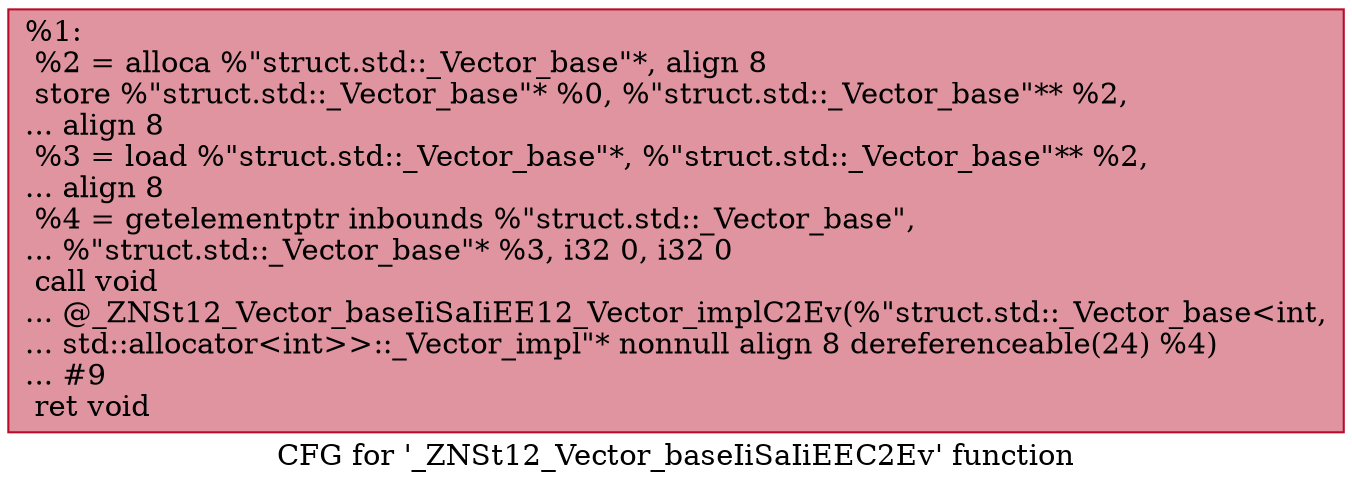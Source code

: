 digraph "CFG for '_ZNSt12_Vector_baseIiSaIiEEC2Ev' function" {
	label="CFG for '_ZNSt12_Vector_baseIiSaIiEEC2Ev' function";

	Node0x557cfa4541d0 [shape=record,color="#b70d28ff", style=filled, fillcolor="#b70d2870",label="{%1:\l  %2 = alloca %\"struct.std::_Vector_base\"*, align 8\l  store %\"struct.std::_Vector_base\"* %0, %\"struct.std::_Vector_base\"** %2,\l... align 8\l  %3 = load %\"struct.std::_Vector_base\"*, %\"struct.std::_Vector_base\"** %2,\l... align 8\l  %4 = getelementptr inbounds %\"struct.std::_Vector_base\",\l... %\"struct.std::_Vector_base\"* %3, i32 0, i32 0\l  call void\l... @_ZNSt12_Vector_baseIiSaIiEE12_Vector_implC2Ev(%\"struct.std::_Vector_base\<int,\l... std::allocator\<int\>\>::_Vector_impl\"* nonnull align 8 dereferenceable(24) %4)\l... #9\l  ret void\l}"];
}
